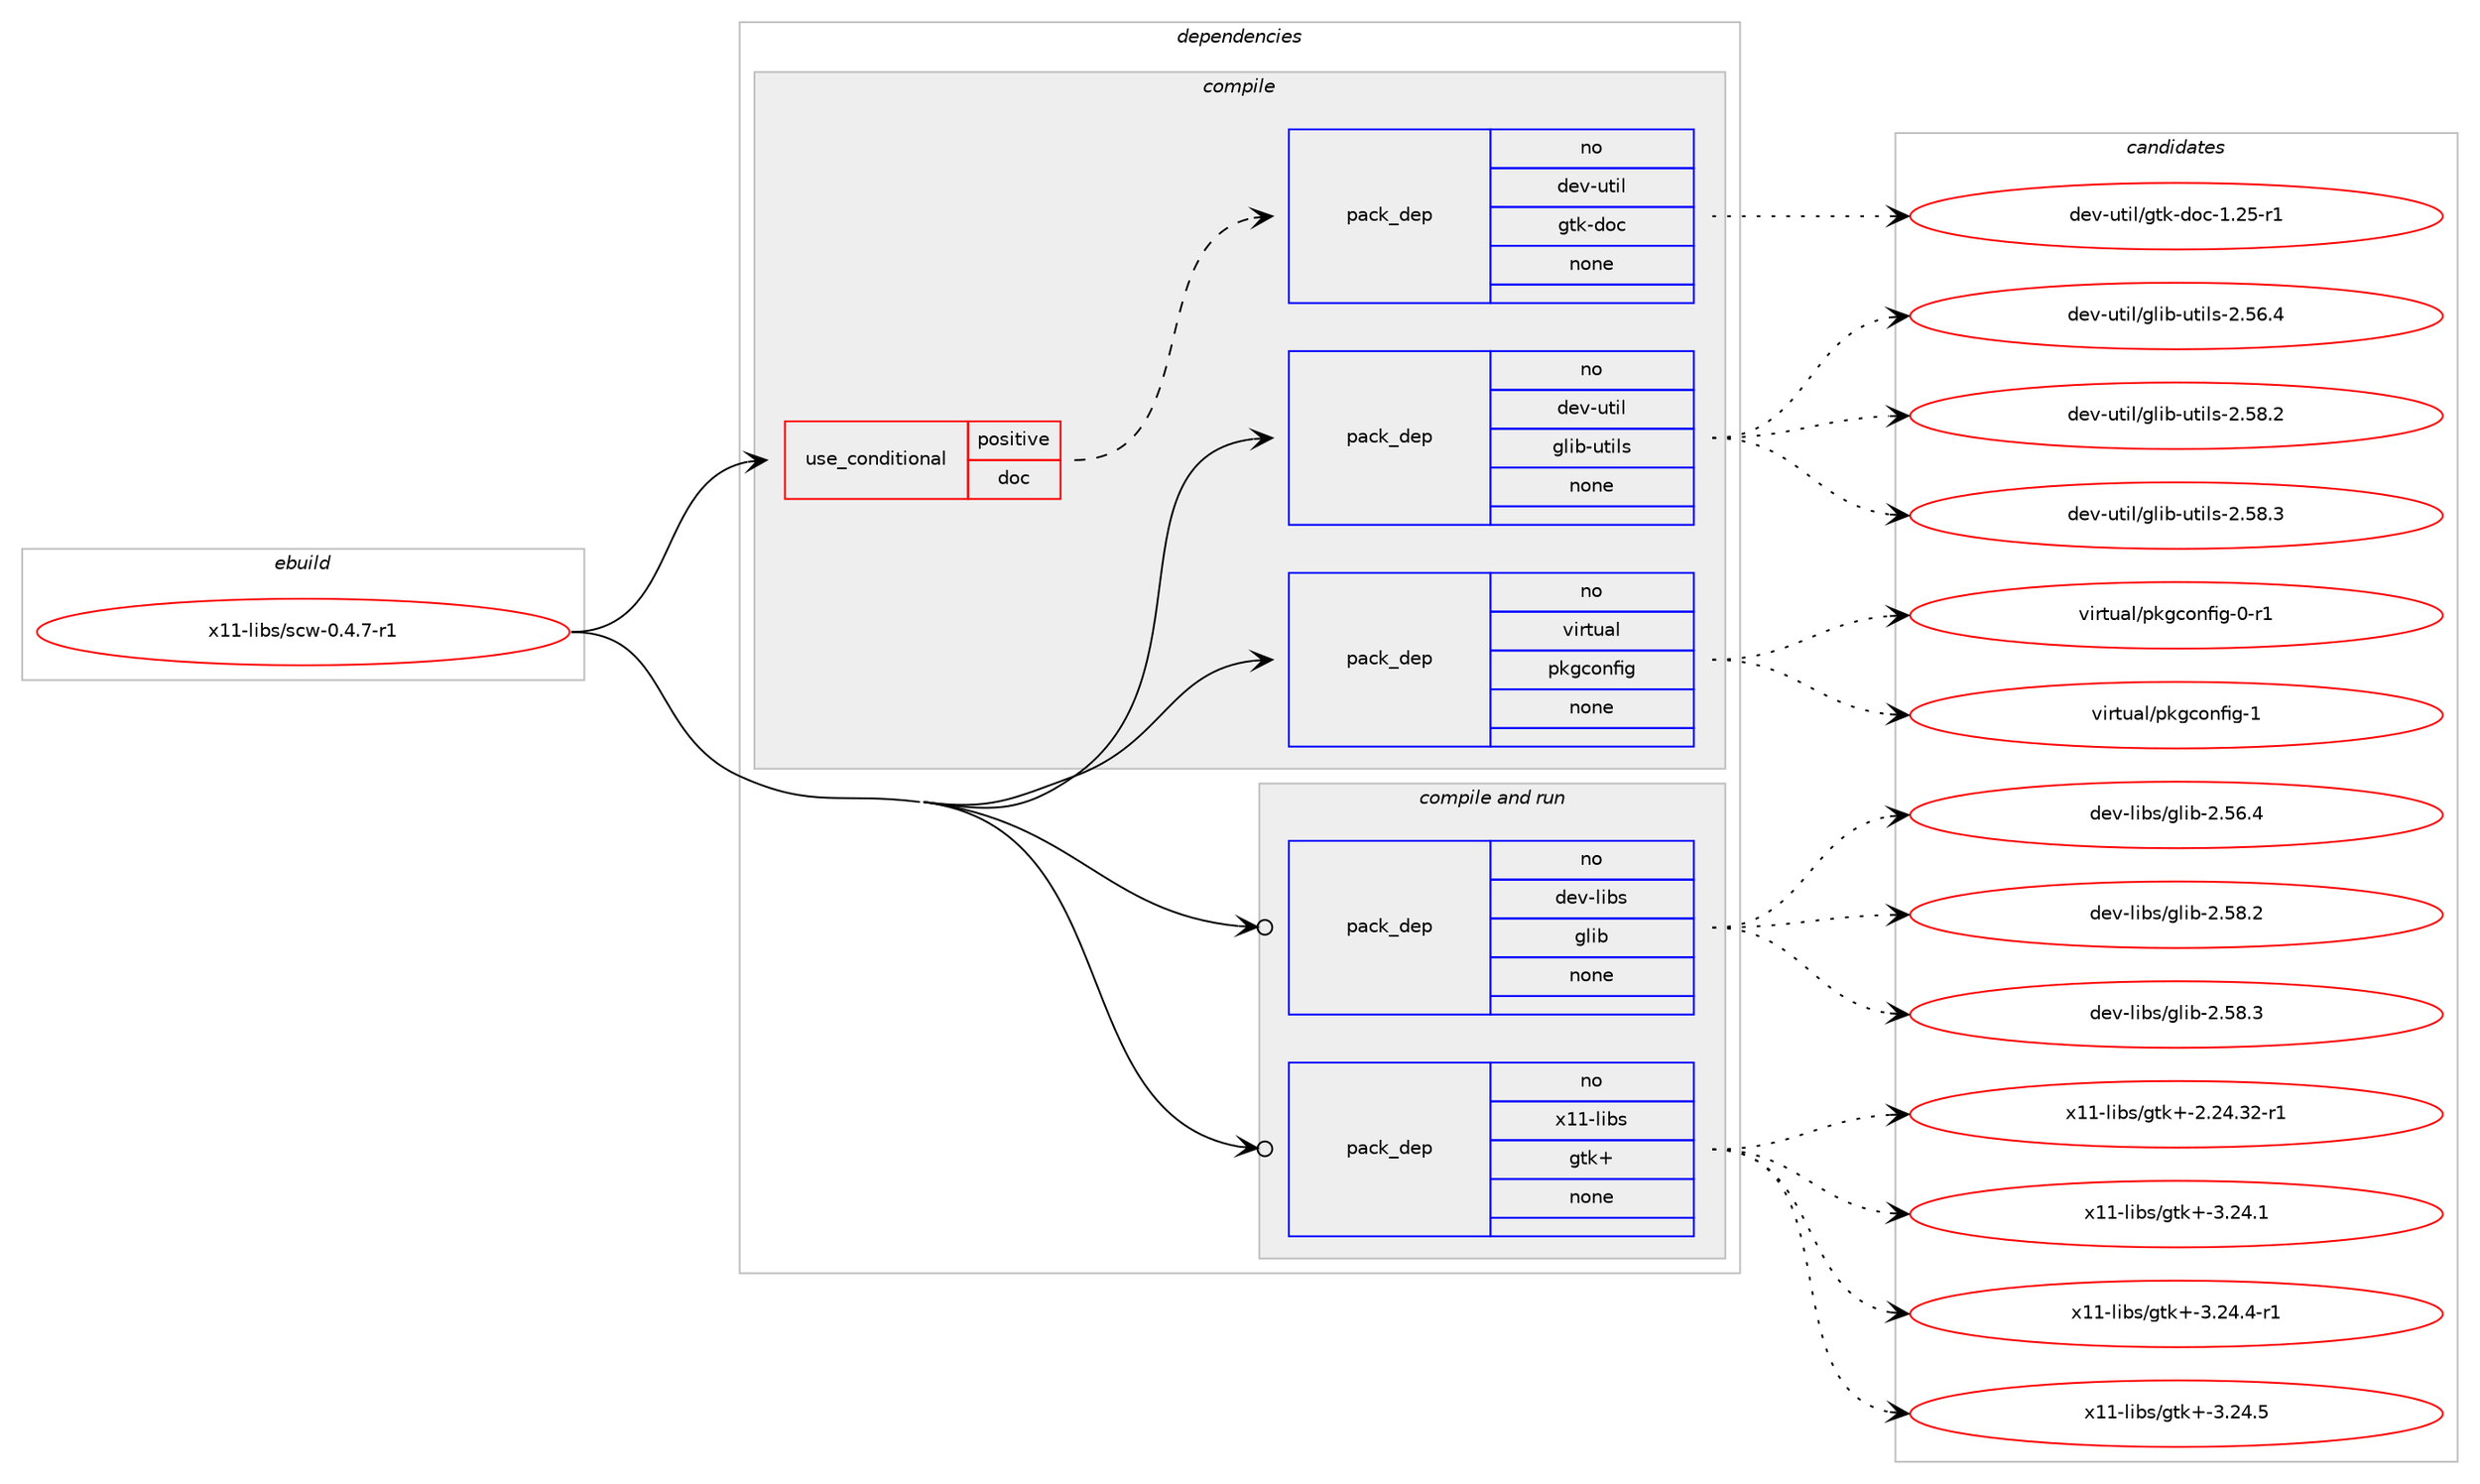 digraph prolog {

# *************
# Graph options
# *************

newrank=true;
concentrate=true;
compound=true;
graph [rankdir=LR,fontname=Helvetica,fontsize=10,ranksep=1.5];#, ranksep=2.5, nodesep=0.2];
edge  [arrowhead=vee];
node  [fontname=Helvetica,fontsize=10];

# **********
# The ebuild
# **********

subgraph cluster_leftcol {
color=gray;
rank=same;
label=<<i>ebuild</i>>;
id [label="x11-libs/scw-0.4.7-r1", color=red, width=4, href="../x11-libs/scw-0.4.7-r1.svg"];
}

# ****************
# The dependencies
# ****************

subgraph cluster_midcol {
color=gray;
label=<<i>dependencies</i>>;
subgraph cluster_compile {
fillcolor="#eeeeee";
style=filled;
label=<<i>compile</i>>;
subgraph cond466247 {
dependency1761193 [label=<<TABLE BORDER="0" CELLBORDER="1" CELLSPACING="0" CELLPADDING="4"><TR><TD ROWSPAN="3" CELLPADDING="10">use_conditional</TD></TR><TR><TD>positive</TD></TR><TR><TD>doc</TD></TR></TABLE>>, shape=none, color=red];
subgraph pack1265327 {
dependency1761194 [label=<<TABLE BORDER="0" CELLBORDER="1" CELLSPACING="0" CELLPADDING="4" WIDTH="220"><TR><TD ROWSPAN="6" CELLPADDING="30">pack_dep</TD></TR><TR><TD WIDTH="110">no</TD></TR><TR><TD>dev-util</TD></TR><TR><TD>gtk-doc</TD></TR><TR><TD>none</TD></TR><TR><TD></TD></TR></TABLE>>, shape=none, color=blue];
}
dependency1761193:e -> dependency1761194:w [weight=20,style="dashed",arrowhead="vee"];
}
id:e -> dependency1761193:w [weight=20,style="solid",arrowhead="vee"];
subgraph pack1265328 {
dependency1761195 [label=<<TABLE BORDER="0" CELLBORDER="1" CELLSPACING="0" CELLPADDING="4" WIDTH="220"><TR><TD ROWSPAN="6" CELLPADDING="30">pack_dep</TD></TR><TR><TD WIDTH="110">no</TD></TR><TR><TD>dev-util</TD></TR><TR><TD>glib-utils</TD></TR><TR><TD>none</TD></TR><TR><TD></TD></TR></TABLE>>, shape=none, color=blue];
}
id:e -> dependency1761195:w [weight=20,style="solid",arrowhead="vee"];
subgraph pack1265329 {
dependency1761196 [label=<<TABLE BORDER="0" CELLBORDER="1" CELLSPACING="0" CELLPADDING="4" WIDTH="220"><TR><TD ROWSPAN="6" CELLPADDING="30">pack_dep</TD></TR><TR><TD WIDTH="110">no</TD></TR><TR><TD>virtual</TD></TR><TR><TD>pkgconfig</TD></TR><TR><TD>none</TD></TR><TR><TD></TD></TR></TABLE>>, shape=none, color=blue];
}
id:e -> dependency1761196:w [weight=20,style="solid",arrowhead="vee"];
}
subgraph cluster_compileandrun {
fillcolor="#eeeeee";
style=filled;
label=<<i>compile and run</i>>;
subgraph pack1265330 {
dependency1761197 [label=<<TABLE BORDER="0" CELLBORDER="1" CELLSPACING="0" CELLPADDING="4" WIDTH="220"><TR><TD ROWSPAN="6" CELLPADDING="30">pack_dep</TD></TR><TR><TD WIDTH="110">no</TD></TR><TR><TD>dev-libs</TD></TR><TR><TD>glib</TD></TR><TR><TD>none</TD></TR><TR><TD></TD></TR></TABLE>>, shape=none, color=blue];
}
id:e -> dependency1761197:w [weight=20,style="solid",arrowhead="odotvee"];
subgraph pack1265331 {
dependency1761198 [label=<<TABLE BORDER="0" CELLBORDER="1" CELLSPACING="0" CELLPADDING="4" WIDTH="220"><TR><TD ROWSPAN="6" CELLPADDING="30">pack_dep</TD></TR><TR><TD WIDTH="110">no</TD></TR><TR><TD>x11-libs</TD></TR><TR><TD>gtk+</TD></TR><TR><TD>none</TD></TR><TR><TD></TD></TR></TABLE>>, shape=none, color=blue];
}
id:e -> dependency1761198:w [weight=20,style="solid",arrowhead="odotvee"];
}
subgraph cluster_run {
fillcolor="#eeeeee";
style=filled;
label=<<i>run</i>>;
}
}

# **************
# The candidates
# **************

subgraph cluster_choices {
rank=same;
color=gray;
label=<<i>candidates</i>>;

subgraph choice1265327 {
color=black;
nodesep=1;
choice1001011184511711610510847103116107451001119945494650534511449 [label="dev-util/gtk-doc-1.25-r1", color=red, width=4,href="../dev-util/gtk-doc-1.25-r1.svg"];
dependency1761194:e -> choice1001011184511711610510847103116107451001119945494650534511449:w [style=dotted,weight="100"];
}
subgraph choice1265328 {
color=black;
nodesep=1;
choice1001011184511711610510847103108105984511711610510811545504653544652 [label="dev-util/glib-utils-2.56.4", color=red, width=4,href="../dev-util/glib-utils-2.56.4.svg"];
choice1001011184511711610510847103108105984511711610510811545504653564650 [label="dev-util/glib-utils-2.58.2", color=red, width=4,href="../dev-util/glib-utils-2.58.2.svg"];
choice1001011184511711610510847103108105984511711610510811545504653564651 [label="dev-util/glib-utils-2.58.3", color=red, width=4,href="../dev-util/glib-utils-2.58.3.svg"];
dependency1761195:e -> choice1001011184511711610510847103108105984511711610510811545504653544652:w [style=dotted,weight="100"];
dependency1761195:e -> choice1001011184511711610510847103108105984511711610510811545504653564650:w [style=dotted,weight="100"];
dependency1761195:e -> choice1001011184511711610510847103108105984511711610510811545504653564651:w [style=dotted,weight="100"];
}
subgraph choice1265329 {
color=black;
nodesep=1;
choice11810511411611797108471121071039911111010210510345484511449 [label="virtual/pkgconfig-0-r1", color=red, width=4,href="../virtual/pkgconfig-0-r1.svg"];
choice1181051141161179710847112107103991111101021051034549 [label="virtual/pkgconfig-1", color=red, width=4,href="../virtual/pkgconfig-1.svg"];
dependency1761196:e -> choice11810511411611797108471121071039911111010210510345484511449:w [style=dotted,weight="100"];
dependency1761196:e -> choice1181051141161179710847112107103991111101021051034549:w [style=dotted,weight="100"];
}
subgraph choice1265330 {
color=black;
nodesep=1;
choice1001011184510810598115471031081059845504653544652 [label="dev-libs/glib-2.56.4", color=red, width=4,href="../dev-libs/glib-2.56.4.svg"];
choice1001011184510810598115471031081059845504653564650 [label="dev-libs/glib-2.58.2", color=red, width=4,href="../dev-libs/glib-2.58.2.svg"];
choice1001011184510810598115471031081059845504653564651 [label="dev-libs/glib-2.58.3", color=red, width=4,href="../dev-libs/glib-2.58.3.svg"];
dependency1761197:e -> choice1001011184510810598115471031081059845504653544652:w [style=dotted,weight="100"];
dependency1761197:e -> choice1001011184510810598115471031081059845504653564650:w [style=dotted,weight="100"];
dependency1761197:e -> choice1001011184510810598115471031081059845504653564651:w [style=dotted,weight="100"];
}
subgraph choice1265331 {
color=black;
nodesep=1;
choice12049494510810598115471031161074345504650524651504511449 [label="x11-libs/gtk+-2.24.32-r1", color=red, width=4,href="../x11-libs/gtk+-2.24.32-r1.svg"];
choice12049494510810598115471031161074345514650524649 [label="x11-libs/gtk+-3.24.1", color=red, width=4,href="../x11-libs/gtk+-3.24.1.svg"];
choice120494945108105981154710311610743455146505246524511449 [label="x11-libs/gtk+-3.24.4-r1", color=red, width=4,href="../x11-libs/gtk+-3.24.4-r1.svg"];
choice12049494510810598115471031161074345514650524653 [label="x11-libs/gtk+-3.24.5", color=red, width=4,href="../x11-libs/gtk+-3.24.5.svg"];
dependency1761198:e -> choice12049494510810598115471031161074345504650524651504511449:w [style=dotted,weight="100"];
dependency1761198:e -> choice12049494510810598115471031161074345514650524649:w [style=dotted,weight="100"];
dependency1761198:e -> choice120494945108105981154710311610743455146505246524511449:w [style=dotted,weight="100"];
dependency1761198:e -> choice12049494510810598115471031161074345514650524653:w [style=dotted,weight="100"];
}
}

}
